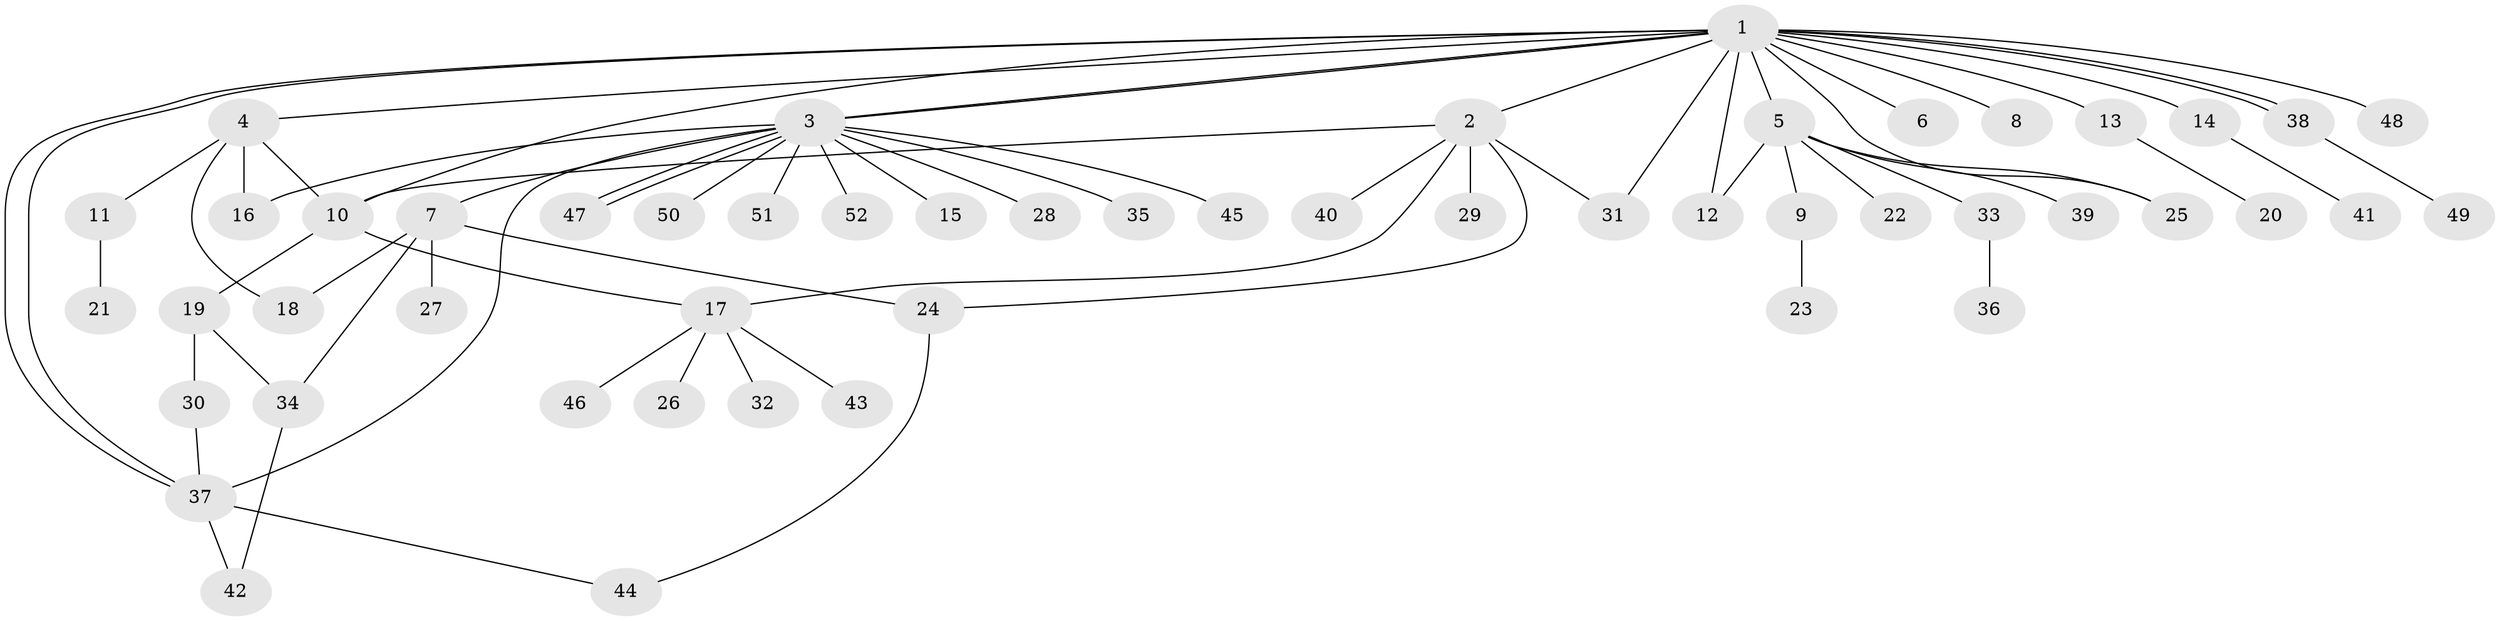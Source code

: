 // coarse degree distribution, {12: 0.03125, 5: 0.0625, 11: 0.03125, 8: 0.03125, 6: 0.03125, 1: 0.625, 2: 0.125, 4: 0.03125, 3: 0.03125}
// Generated by graph-tools (version 1.1) at 2025/50/03/04/25 22:50:06]
// undirected, 52 vertices, 69 edges
graph export_dot {
  node [color=gray90,style=filled];
  1;
  2;
  3;
  4;
  5;
  6;
  7;
  8;
  9;
  10;
  11;
  12;
  13;
  14;
  15;
  16;
  17;
  18;
  19;
  20;
  21;
  22;
  23;
  24;
  25;
  26;
  27;
  28;
  29;
  30;
  31;
  32;
  33;
  34;
  35;
  36;
  37;
  38;
  39;
  40;
  41;
  42;
  43;
  44;
  45;
  46;
  47;
  48;
  49;
  50;
  51;
  52;
  1 -- 2;
  1 -- 3;
  1 -- 3;
  1 -- 4;
  1 -- 5;
  1 -- 6;
  1 -- 8;
  1 -- 10;
  1 -- 12;
  1 -- 13;
  1 -- 14;
  1 -- 25;
  1 -- 31;
  1 -- 37;
  1 -- 37;
  1 -- 38;
  1 -- 38;
  1 -- 48;
  2 -- 10;
  2 -- 17;
  2 -- 24;
  2 -- 29;
  2 -- 31;
  2 -- 40;
  3 -- 7;
  3 -- 15;
  3 -- 16;
  3 -- 28;
  3 -- 35;
  3 -- 37;
  3 -- 45;
  3 -- 47;
  3 -- 47;
  3 -- 50;
  3 -- 51;
  3 -- 52;
  4 -- 10;
  4 -- 11;
  4 -- 16;
  4 -- 18;
  5 -- 9;
  5 -- 12;
  5 -- 22;
  5 -- 25;
  5 -- 33;
  5 -- 39;
  7 -- 18;
  7 -- 24;
  7 -- 27;
  7 -- 34;
  9 -- 23;
  10 -- 17;
  10 -- 19;
  11 -- 21;
  13 -- 20;
  14 -- 41;
  17 -- 26;
  17 -- 32;
  17 -- 43;
  17 -- 46;
  19 -- 30;
  19 -- 34;
  24 -- 44;
  30 -- 37;
  33 -- 36;
  34 -- 42;
  37 -- 42;
  37 -- 44;
  38 -- 49;
}
